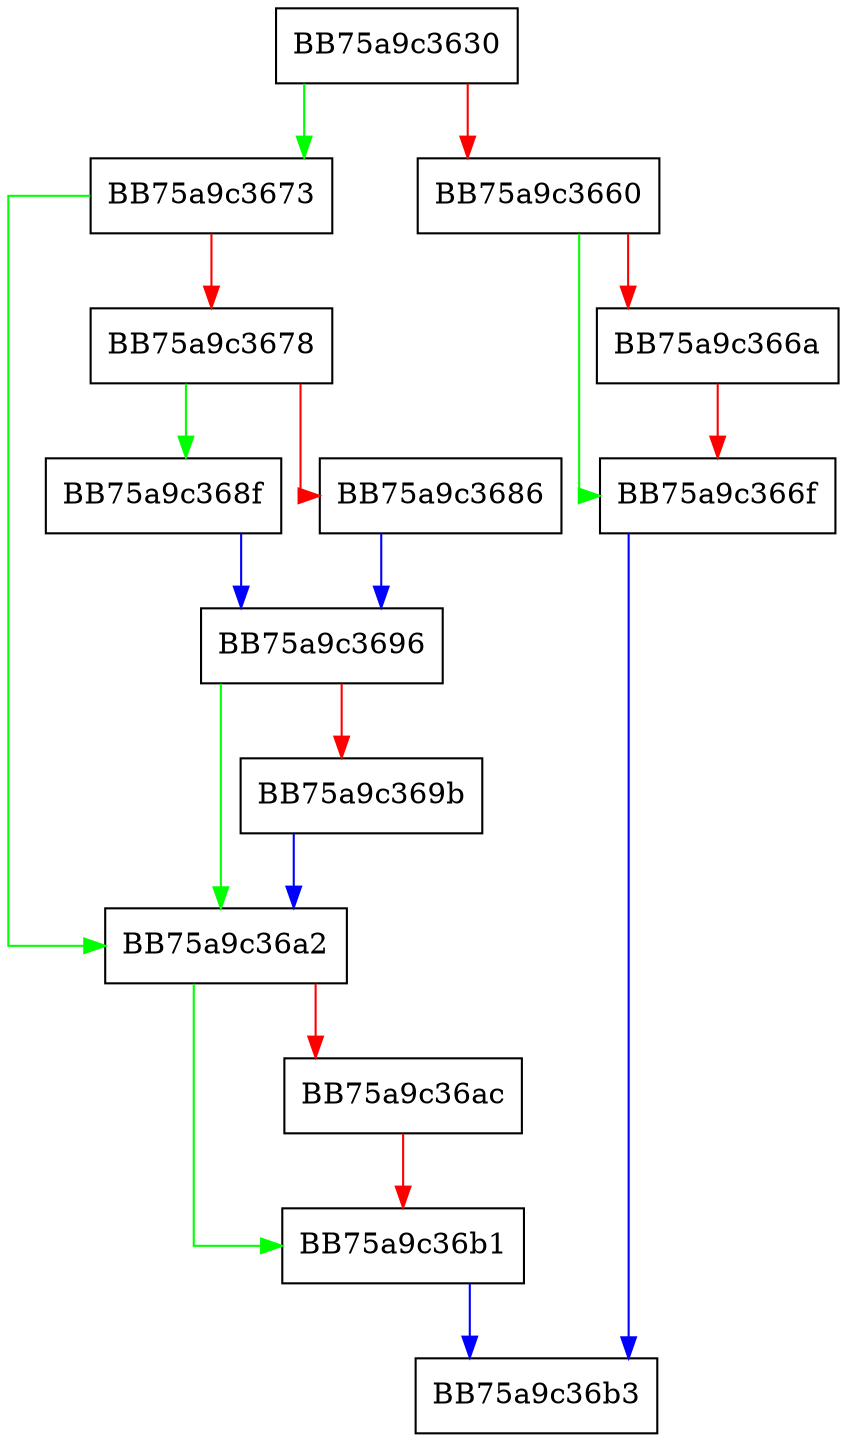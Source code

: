 digraph get_cfi_violation {
  node [shape="box"];
  graph [splines=ortho];
  BB75a9c3630 -> BB75a9c3673 [color="green"];
  BB75a9c3630 -> BB75a9c3660 [color="red"];
  BB75a9c3660 -> BB75a9c366f [color="green"];
  BB75a9c3660 -> BB75a9c366a [color="red"];
  BB75a9c366a -> BB75a9c366f [color="red"];
  BB75a9c366f -> BB75a9c36b3 [color="blue"];
  BB75a9c3673 -> BB75a9c36a2 [color="green"];
  BB75a9c3673 -> BB75a9c3678 [color="red"];
  BB75a9c3678 -> BB75a9c368f [color="green"];
  BB75a9c3678 -> BB75a9c3686 [color="red"];
  BB75a9c3686 -> BB75a9c3696 [color="blue"];
  BB75a9c368f -> BB75a9c3696 [color="blue"];
  BB75a9c3696 -> BB75a9c36a2 [color="green"];
  BB75a9c3696 -> BB75a9c369b [color="red"];
  BB75a9c369b -> BB75a9c36a2 [color="blue"];
  BB75a9c36a2 -> BB75a9c36b1 [color="green"];
  BB75a9c36a2 -> BB75a9c36ac [color="red"];
  BB75a9c36ac -> BB75a9c36b1 [color="red"];
  BB75a9c36b1 -> BB75a9c36b3 [color="blue"];
}